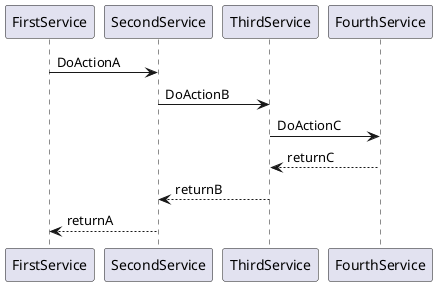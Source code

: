 @startuml The System Name

participant FirstService
participant SecondService
participant ThirdService
participant FourthService

FirstService->SecondService:DoActionA
SecondService->ThirdService:DoActionB
ThirdService->FourthService:DoActionC
FourthService-->ThirdService:returnC
ThirdService-->SecondService:returnB
SecondService-->FirstService:returnA

@enduml